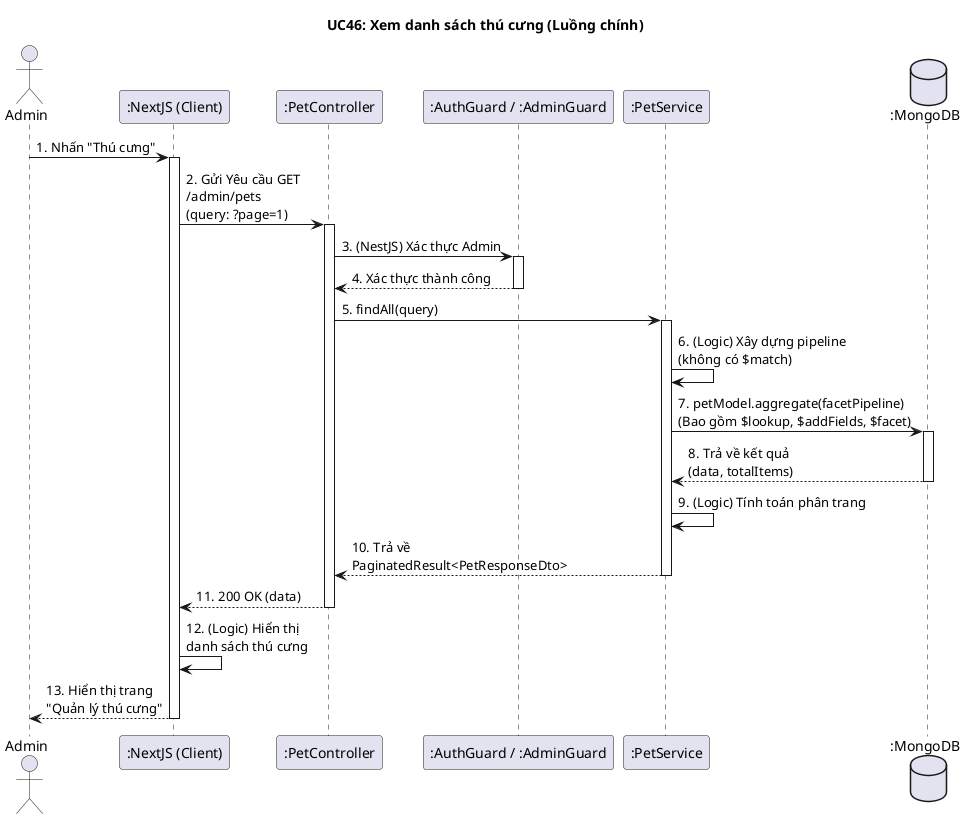 @startuml
title UC46: Xem danh sách thú cưng (Luồng chính)

actor Admin
participant ":NextJS (Client)" as Client
participant ":PetController" as Controller
participant ":AuthGuard / :AdminGuard" as Guards
participant ":PetService" as Service
database ":MongoDB" as DB

Admin -> Client: 1. Nhấn "Thú cưng"
activate Client

Client -> Controller: 2. Gửi Yêu cầu GET \n/admin/pets \n(query: ?page=1)
activate Controller

Controller -> Guards: 3. (NestJS) Xác thực Admin
activate Guards
Guards --> Controller: 4. Xác thực thành công
deactivate Guards

Controller -> Service: 5. findAll(query)
activate Service

Service -> Service: 6. (Logic) Xây dựng pipeline \n(không có $match)
Service -> DB: 7. petModel.aggregate(facetPipeline) \n(Bao gồm $lookup, $addFields, $facet)
activate DB
DB --> Service: 8. Trả về kết quả \n(data, totalItems)
deactivate DB

Service -> Service: 9. (Logic) Tính toán phân trang
Service --> Controller: 10. Trả về \nPaginatedResult<PetResponseDto>
deactivate Service

Controller --> Client: 11. 200 OK (data)
deactivate Controller

Client -> Client: 12. (Logic) Hiển thị \ndanh sách thú cưng
Client --> Admin: 13. Hiển thị trang \n"Quản lý thú cưng"
deactivate Client

@enduml